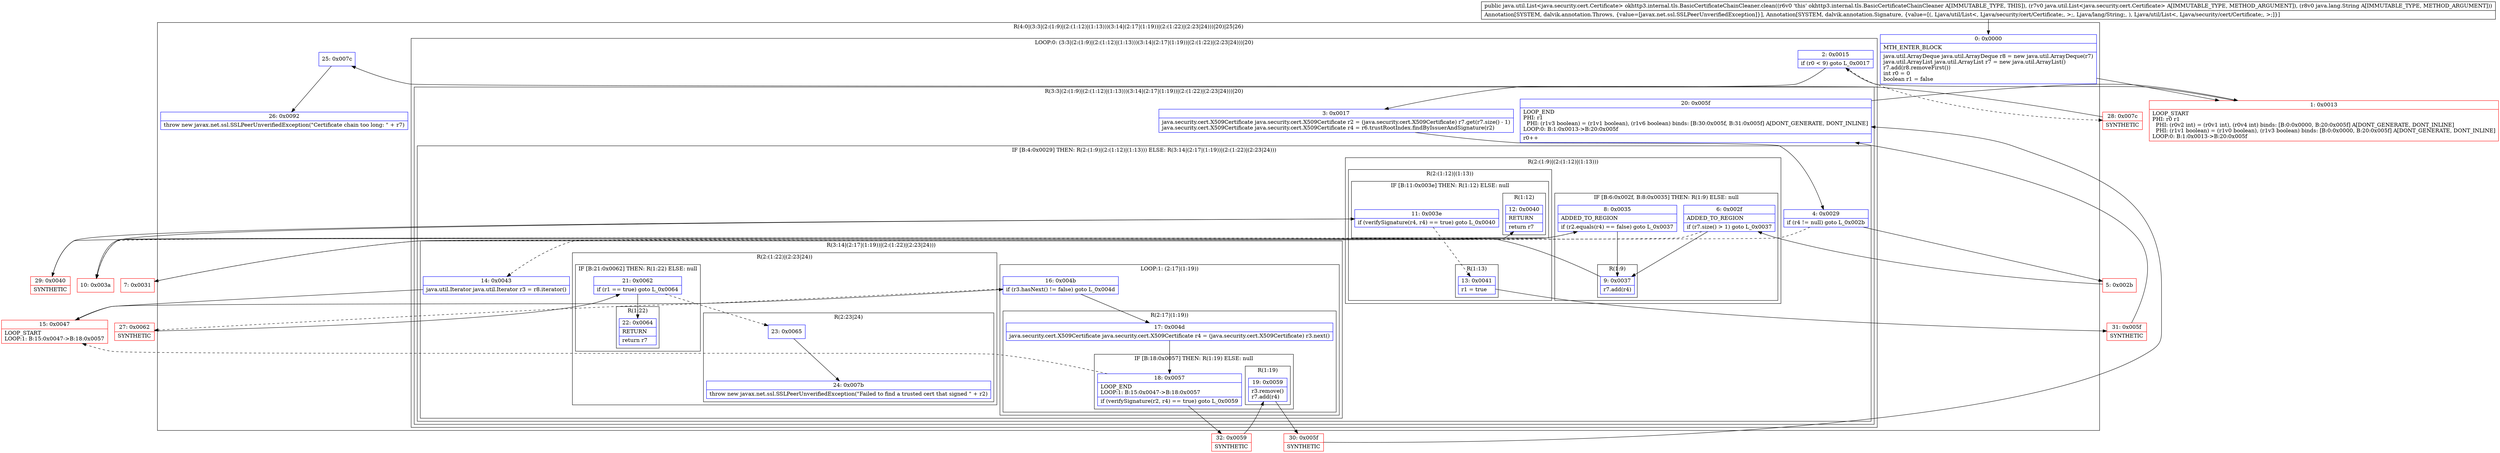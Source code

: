 digraph "CFG forokhttp3.internal.tls.BasicCertificateChainCleaner.clean(Ljava\/util\/List;Ljava\/lang\/String;)Ljava\/util\/List;" {
subgraph cluster_Region_1563257610 {
label = "R(4:0|(3:3|(2:(1:9)|(2:(1:12)|(1:13)))(3:14|(2:17|(1:19))|(2:(1:22)|(2:23|24)))|20)|25|26)";
node [shape=record,color=blue];
Node_0 [shape=record,label="{0\:\ 0x0000|MTH_ENTER_BLOCK\l|java.util.ArrayDeque java.util.ArrayDeque r8 = new java.util.ArrayDeque(r7)\ljava.util.ArrayList java.util.ArrayList r7 = new java.util.ArrayList()\lr7.add(r8.removeFirst())\lint r0 = 0\lboolean r1 = false\l}"];
subgraph cluster_LoopRegion_1707584655 {
label = "LOOP:0: (3:3|(2:(1:9)|(2:(1:12)|(1:13)))(3:14|(2:17|(1:19))|(2:(1:22)|(2:23|24)))|20)";
node [shape=record,color=blue];
Node_2 [shape=record,label="{2\:\ 0x0015|if (r0 \< 9) goto L_0x0017\l}"];
subgraph cluster_Region_1534815193 {
label = "R(3:3|(2:(1:9)|(2:(1:12)|(1:13)))(3:14|(2:17|(1:19))|(2:(1:22)|(2:23|24)))|20)";
node [shape=record,color=blue];
Node_3 [shape=record,label="{3\:\ 0x0017|java.security.cert.X509Certificate java.security.cert.X509Certificate r2 = (java.security.cert.X509Certificate) r7.get(r7.size() \- 1)\ljava.security.cert.X509Certificate java.security.cert.X509Certificate r4 = r6.trustRootIndex.findByIssuerAndSignature(r2)\l}"];
subgraph cluster_IfRegion_2033586152 {
label = "IF [B:4:0x0029] THEN: R(2:(1:9)|(2:(1:12)|(1:13))) ELSE: R(3:14|(2:17|(1:19))|(2:(1:22)|(2:23|24)))";
node [shape=record,color=blue];
Node_4 [shape=record,label="{4\:\ 0x0029|if (r4 != null) goto L_0x002b\l}"];
subgraph cluster_Region_943223717 {
label = "R(2:(1:9)|(2:(1:12)|(1:13)))";
node [shape=record,color=blue];
subgraph cluster_IfRegion_84212541 {
label = "IF [B:6:0x002f, B:8:0x0035] THEN: R(1:9) ELSE: null";
node [shape=record,color=blue];
Node_6 [shape=record,label="{6\:\ 0x002f|ADDED_TO_REGION\l|if (r7.size() \> 1) goto L_0x0037\l}"];
Node_8 [shape=record,label="{8\:\ 0x0035|ADDED_TO_REGION\l|if (r2.equals(r4) == false) goto L_0x0037\l}"];
subgraph cluster_Region_860337580 {
label = "R(1:9)";
node [shape=record,color=blue];
Node_9 [shape=record,label="{9\:\ 0x0037|r7.add(r4)\l}"];
}
}
subgraph cluster_Region_1382140599 {
label = "R(2:(1:12)|(1:13))";
node [shape=record,color=blue];
subgraph cluster_IfRegion_373945518 {
label = "IF [B:11:0x003e] THEN: R(1:12) ELSE: null";
node [shape=record,color=blue];
Node_11 [shape=record,label="{11\:\ 0x003e|if (verifySignature(r4, r4) == true) goto L_0x0040\l}"];
subgraph cluster_Region_1241106114 {
label = "R(1:12)";
node [shape=record,color=blue];
Node_12 [shape=record,label="{12\:\ 0x0040|RETURN\l|return r7\l}"];
}
}
subgraph cluster_Region_1645193507 {
label = "R(1:13)";
node [shape=record,color=blue];
Node_13 [shape=record,label="{13\:\ 0x0041|r1 = true\l}"];
}
}
}
subgraph cluster_Region_369985847 {
label = "R(3:14|(2:17|(1:19))|(2:(1:22)|(2:23|24)))";
node [shape=record,color=blue];
Node_14 [shape=record,label="{14\:\ 0x0043|java.util.Iterator java.util.Iterator r3 = r8.iterator()\l}"];
subgraph cluster_LoopRegion_216410029 {
label = "LOOP:1: (2:17|(1:19))";
node [shape=record,color=blue];
Node_16 [shape=record,label="{16\:\ 0x004b|if (r3.hasNext() != false) goto L_0x004d\l}"];
subgraph cluster_Region_364191818 {
label = "R(2:17|(1:19))";
node [shape=record,color=blue];
Node_17 [shape=record,label="{17\:\ 0x004d|java.security.cert.X509Certificate java.security.cert.X509Certificate r4 = (java.security.cert.X509Certificate) r3.next()\l}"];
subgraph cluster_IfRegion_1049924654 {
label = "IF [B:18:0x0057] THEN: R(1:19) ELSE: null";
node [shape=record,color=blue];
Node_18 [shape=record,label="{18\:\ 0x0057|LOOP_END\lLOOP:1: B:15:0x0047\-\>B:18:0x0057\l|if (verifySignature(r2, r4) == true) goto L_0x0059\l}"];
subgraph cluster_Region_1239177607 {
label = "R(1:19)";
node [shape=record,color=blue];
Node_19 [shape=record,label="{19\:\ 0x0059|r3.remove()\lr7.add(r4)\l}"];
}
}
}
}
subgraph cluster_Region_286593540 {
label = "R(2:(1:22)|(2:23|24))";
node [shape=record,color=blue];
subgraph cluster_IfRegion_1228194948 {
label = "IF [B:21:0x0062] THEN: R(1:22) ELSE: null";
node [shape=record,color=blue];
Node_21 [shape=record,label="{21\:\ 0x0062|if (r1 == true) goto L_0x0064\l}"];
subgraph cluster_Region_1797492370 {
label = "R(1:22)";
node [shape=record,color=blue];
Node_22 [shape=record,label="{22\:\ 0x0064|RETURN\l|return r7\l}"];
}
}
subgraph cluster_Region_1726997671 {
label = "R(2:23|24)";
node [shape=record,color=blue];
Node_23 [shape=record,label="{23\:\ 0x0065}"];
Node_24 [shape=record,label="{24\:\ 0x007b|throw new javax.net.ssl.SSLPeerUnverifiedException(\"Failed to find a trusted cert that signed \" + r2)\l}"];
}
}
}
}
Node_20 [shape=record,label="{20\:\ 0x005f|LOOP_END\lPHI: r1 \l  PHI: (r1v3 boolean) = (r1v1 boolean), (r1v6 boolean) binds: [B:30:0x005f, B:31:0x005f] A[DONT_GENERATE, DONT_INLINE]\lLOOP:0: B:1:0x0013\-\>B:20:0x005f\l|r0++\l}"];
}
}
Node_25 [shape=record,label="{25\:\ 0x007c}"];
Node_26 [shape=record,label="{26\:\ 0x0092|throw new javax.net.ssl.SSLPeerUnverifiedException(\"Certificate chain too long: \" + r7)\l}"];
}
Node_1 [shape=record,color=red,label="{1\:\ 0x0013|LOOP_START\lPHI: r0 r1 \l  PHI: (r0v2 int) = (r0v1 int), (r0v4 int) binds: [B:0:0x0000, B:20:0x005f] A[DONT_GENERATE, DONT_INLINE]\l  PHI: (r1v1 boolean) = (r1v0 boolean), (r1v3 boolean) binds: [B:0:0x0000, B:20:0x005f] A[DONT_GENERATE, DONT_INLINE]\lLOOP:0: B:1:0x0013\-\>B:20:0x005f\l}"];
Node_5 [shape=record,color=red,label="{5\:\ 0x002b}"];
Node_7 [shape=record,color=red,label="{7\:\ 0x0031}"];
Node_10 [shape=record,color=red,label="{10\:\ 0x003a}"];
Node_15 [shape=record,color=red,label="{15\:\ 0x0047|LOOP_START\lLOOP:1: B:15:0x0047\-\>B:18:0x0057\l}"];
Node_27 [shape=record,color=red,label="{27\:\ 0x0062|SYNTHETIC\l}"];
Node_28 [shape=record,color=red,label="{28\:\ 0x007c|SYNTHETIC\l}"];
Node_29 [shape=record,color=red,label="{29\:\ 0x0040|SYNTHETIC\l}"];
Node_30 [shape=record,color=red,label="{30\:\ 0x005f|SYNTHETIC\l}"];
Node_31 [shape=record,color=red,label="{31\:\ 0x005f|SYNTHETIC\l}"];
Node_32 [shape=record,color=red,label="{32\:\ 0x0059|SYNTHETIC\l}"];
MethodNode[shape=record,label="{public java.util.List\<java.security.cert.Certificate\> okhttp3.internal.tls.BasicCertificateChainCleaner.clean((r6v0 'this' okhttp3.internal.tls.BasicCertificateChainCleaner A[IMMUTABLE_TYPE, THIS]), (r7v0 java.util.List\<java.security.cert.Certificate\> A[IMMUTABLE_TYPE, METHOD_ARGUMENT]), (r8v0 java.lang.String A[IMMUTABLE_TYPE, METHOD_ARGUMENT]))  | Annotation[SYSTEM, dalvik.annotation.Throws, \{value=[javax.net.ssl.SSLPeerUnverifiedException]\}], Annotation[SYSTEM, dalvik.annotation.Signature, \{value=[(, Ljava\/util\/List\<, Ljava\/security\/cert\/Certificate;, \>;, Ljava\/lang\/String;, ), Ljava\/util\/List\<, Ljava\/security\/cert\/Certificate;, \>;]\}]\l}"];
MethodNode -> Node_0;
Node_0 -> Node_1;
Node_2 -> Node_3;
Node_2 -> Node_28[style=dashed];
Node_3 -> Node_4;
Node_4 -> Node_5;
Node_4 -> Node_14[style=dashed];
Node_6 -> Node_7[style=dashed];
Node_6 -> Node_9;
Node_8 -> Node_9;
Node_8 -> Node_10[style=dashed];
Node_9 -> Node_10;
Node_11 -> Node_13[style=dashed];
Node_11 -> Node_29;
Node_13 -> Node_31;
Node_14 -> Node_15;
Node_16 -> Node_17;
Node_16 -> Node_27[style=dashed];
Node_17 -> Node_18;
Node_18 -> Node_15[style=dashed];
Node_18 -> Node_32;
Node_19 -> Node_30;
Node_21 -> Node_22;
Node_21 -> Node_23[style=dashed];
Node_23 -> Node_24;
Node_20 -> Node_1;
Node_25 -> Node_26;
Node_1 -> Node_2;
Node_5 -> Node_6;
Node_7 -> Node_8;
Node_10 -> Node_11;
Node_15 -> Node_16;
Node_27 -> Node_21;
Node_28 -> Node_25;
Node_29 -> Node_12;
Node_30 -> Node_20;
Node_31 -> Node_20;
Node_32 -> Node_19;
}

